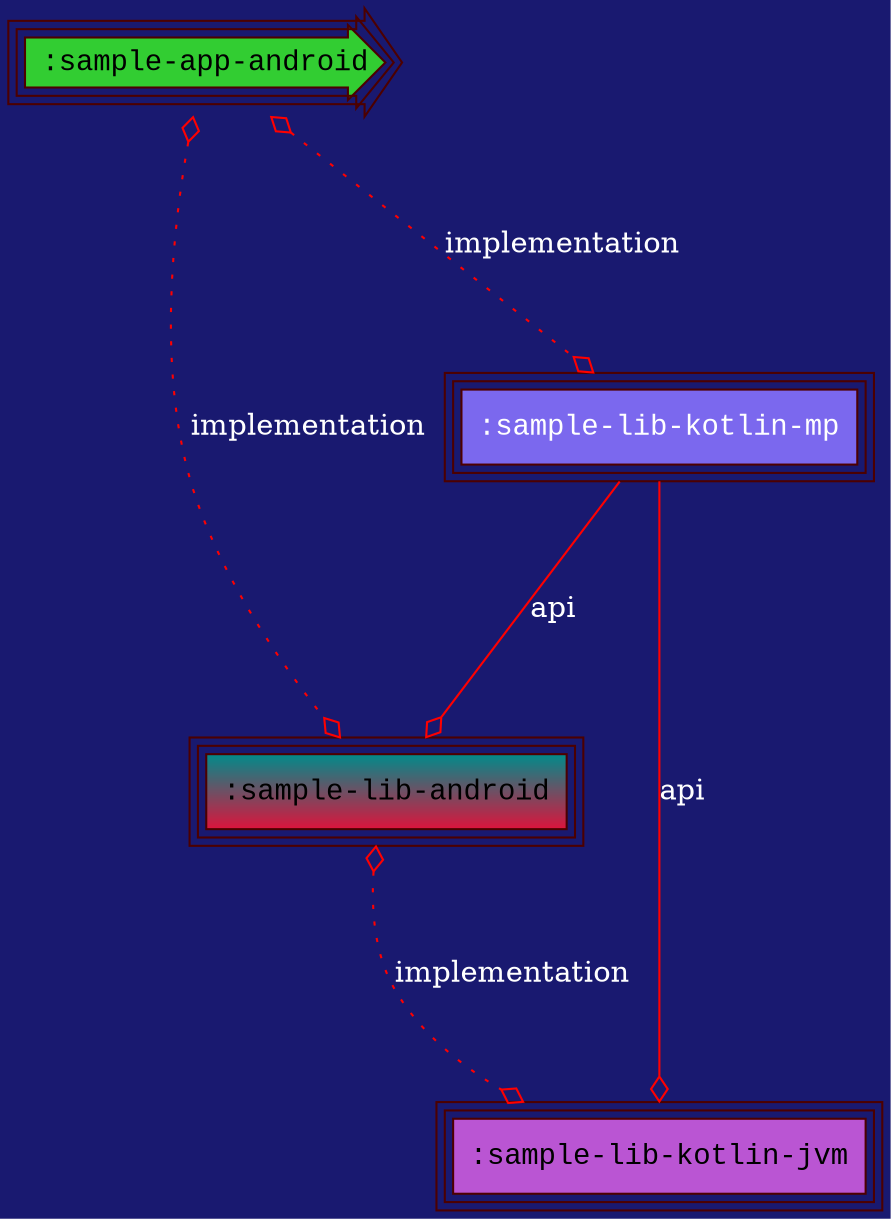 digraph {
  edge [arrowhead="ediamond",arrowtail="none",fontcolor="white",labelfloat="false",color="red"]
  graph [layout="dot",bgcolor="MidnightBlue",fontsize="30",rankdir="TB",ranksep="1.5"]
  node [fontname="Courier New",peripheries="3",style="filled",shape="box",color="#4C0000"]
  ":sample-app-android" [shape="rarrow",style="radial",fillcolor="limegreen"]
  ":sample-lib-android" [gradientangle="90",fillcolor="crimson:cyan4"]
  ":sample-lib-kotlin-jvm" [fillcolor="mediumorchid"]
  ":sample-lib-kotlin-mp" [fontcolor="white",fillcolor="mediumslateblue"]
  ":sample-app-android" -> ":sample-lib-android" [style="dotted",label="implementation",dir="both",arrowtail="ediamond"]
  ":sample-app-android" -> ":sample-lib-kotlin-mp" [style="dotted",label="implementation",dir="both",arrowtail="ediamond"]
  ":sample-lib-android" -> ":sample-lib-kotlin-jvm" [style="dotted",label="implementation",dir="both",arrowtail="ediamond"]
  ":sample-lib-kotlin-mp" -> ":sample-lib-android" [style="solid",label="api",weight="5"]
  ":sample-lib-kotlin-mp" -> ":sample-lib-kotlin-jvm" [style="solid",label="api",weight="5"]
}

